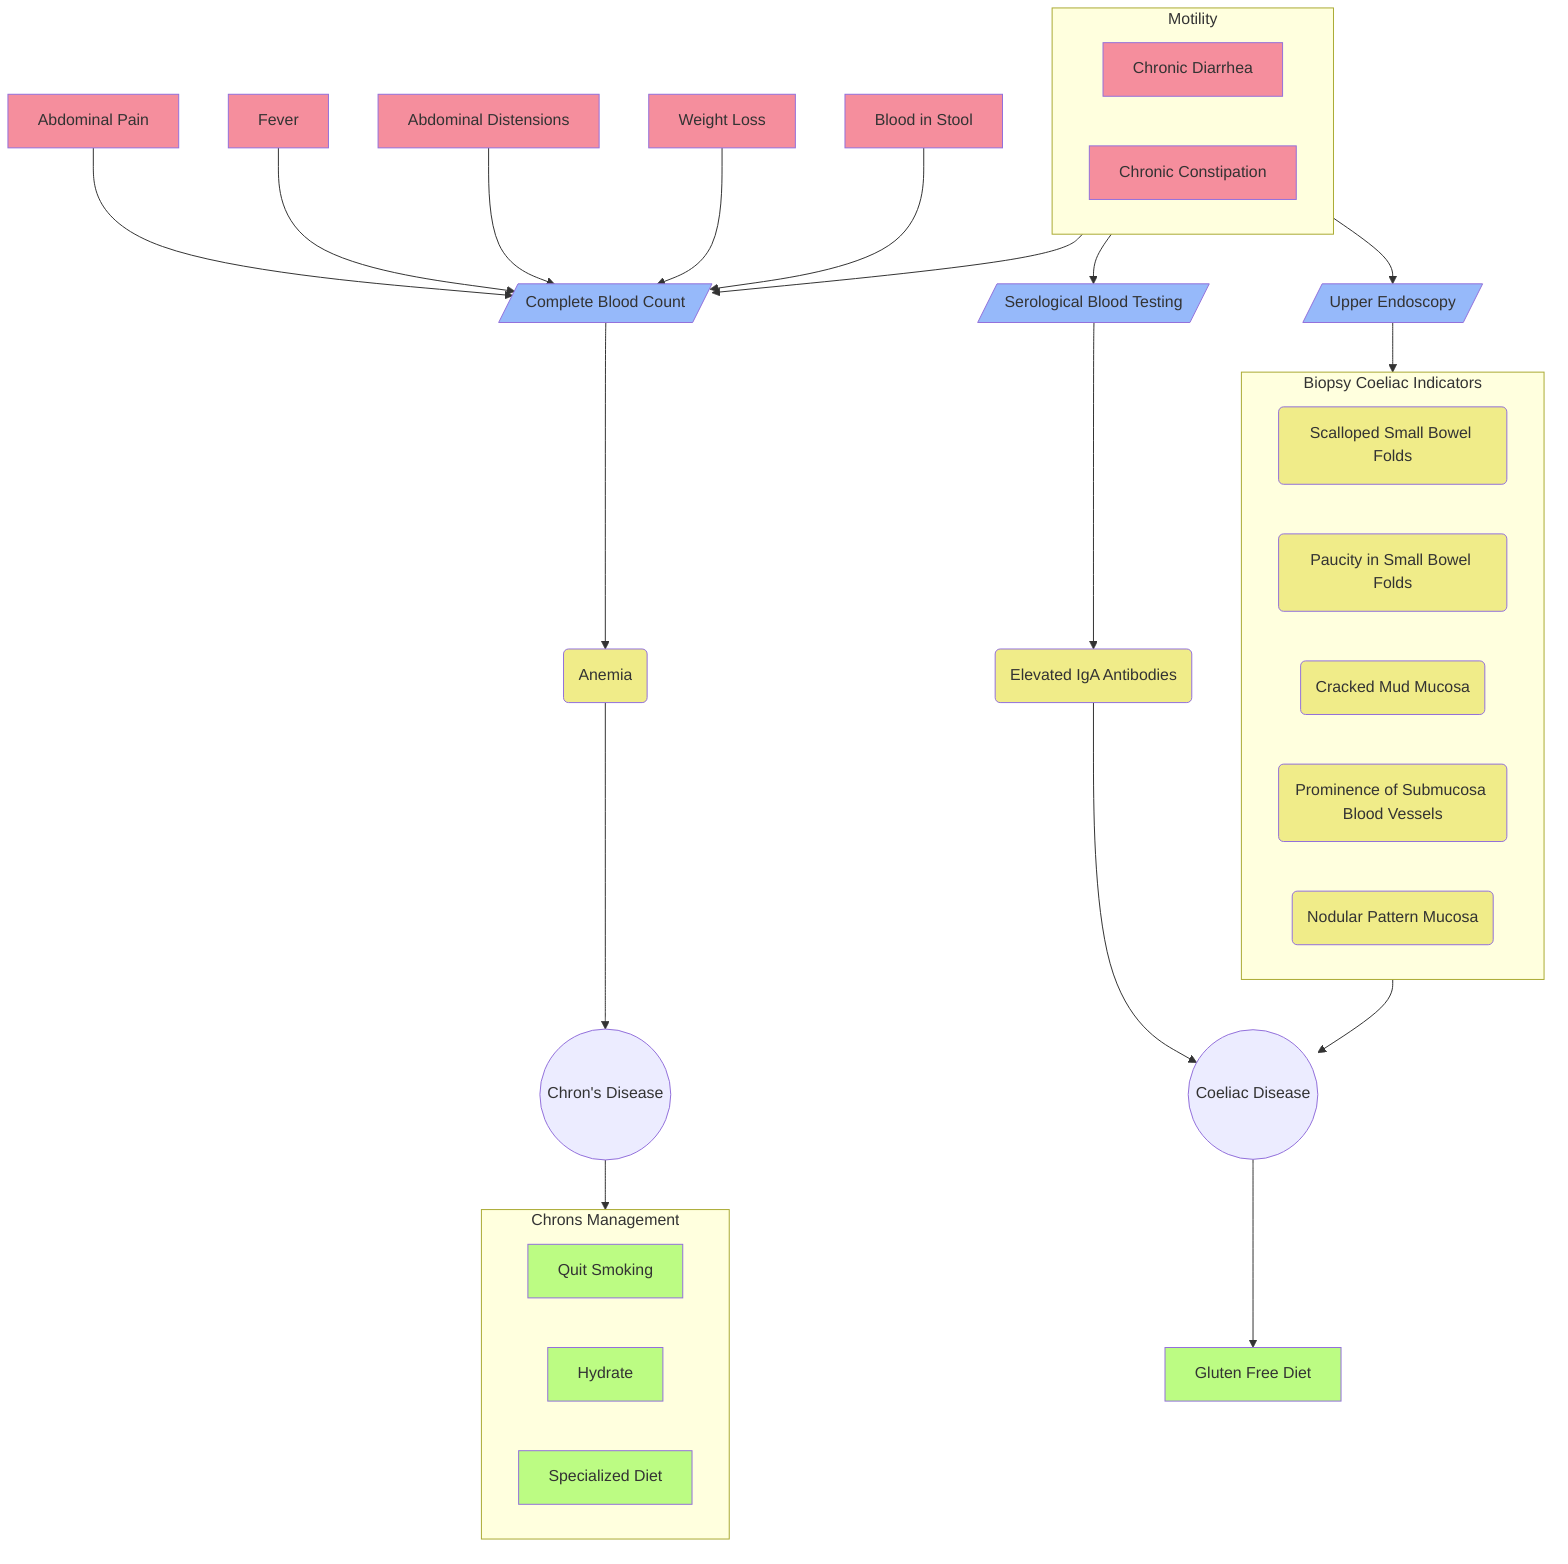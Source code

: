 flowchart TD
    %% Primary Complaints
    subgraph primaryComplaints[Motility]
    diarrhea[Chronic Diarrhea]:::primaryComplaint
    constipation[Chronic Constipation]:::primaryComplaint
    end
    abdominal_pain[Abdominal Pain]:::primaryComplaint --> cbc
    fever[Fever]:::primaryComplaint --> cbc
    abdominal_distension[Abdominal Distensions]:::primaryComplaint --> cbc
    weight_loss[Weight Loss]:::primaryComplaint --> cbc
    blood[Blood in Stool]:::primaryComplaint --> cbc

    primaryComplaints --> cbc & upperEndo & serology
    %% Testing
    %% Blood Testing
    cbc[/Complete Blood Count/]:::test --> anemia
    serology[/Serological Blood Testing/]:::test 
    serology --> iga
    %% Endoscopy
    upperEndo[/Upper Endoscopy/]:::test --> upperEndoCoeliac

    subgraph upperEndoCoeliac[Biopsy Coeliac Indicators]
    scallop(Scalloped Small Bowel Folds):::indicator
    paucity(Paucity in Small Bowel Folds):::indicator
    crackedMud("Cracked Mud" Mucosa):::indicator
    bloodVessels(Prominence of Submucosa Blood Vessels):::indicator
    nodularPattern(Nodular Pattern Mucosa):::indicator
    end
    upperEndoCoeliac --> coeliac


    %% Indicators
    anemia(Anemia):::indicator --> chrons
    iga(Elevated IgA Antibodies):::indicator --> coeliac

    %% Diseases
    chrons((Chron's Disease)) --> chronsManagement
    coeliac((Coeliac Disease)) --> glutenFree

    %% Treatments
    glutenFree[Gluten Free Diet]:::treatment
    subgraph chronsManagement[Chrons Management]
        quitsmoking[Quit Smoking]:::treatment
        hydration[Hydrate]:::treatment
        chronsDiet[Specialized Diet]:::treatment
    end

    %% CSS class definitions
    classDef primaryComplaint fill:#f58e9d;
    classDef test fill:#96b9fa;
    classDef indicator fill:#f0ec89;
    classDef treatment fill:#bcfc83;